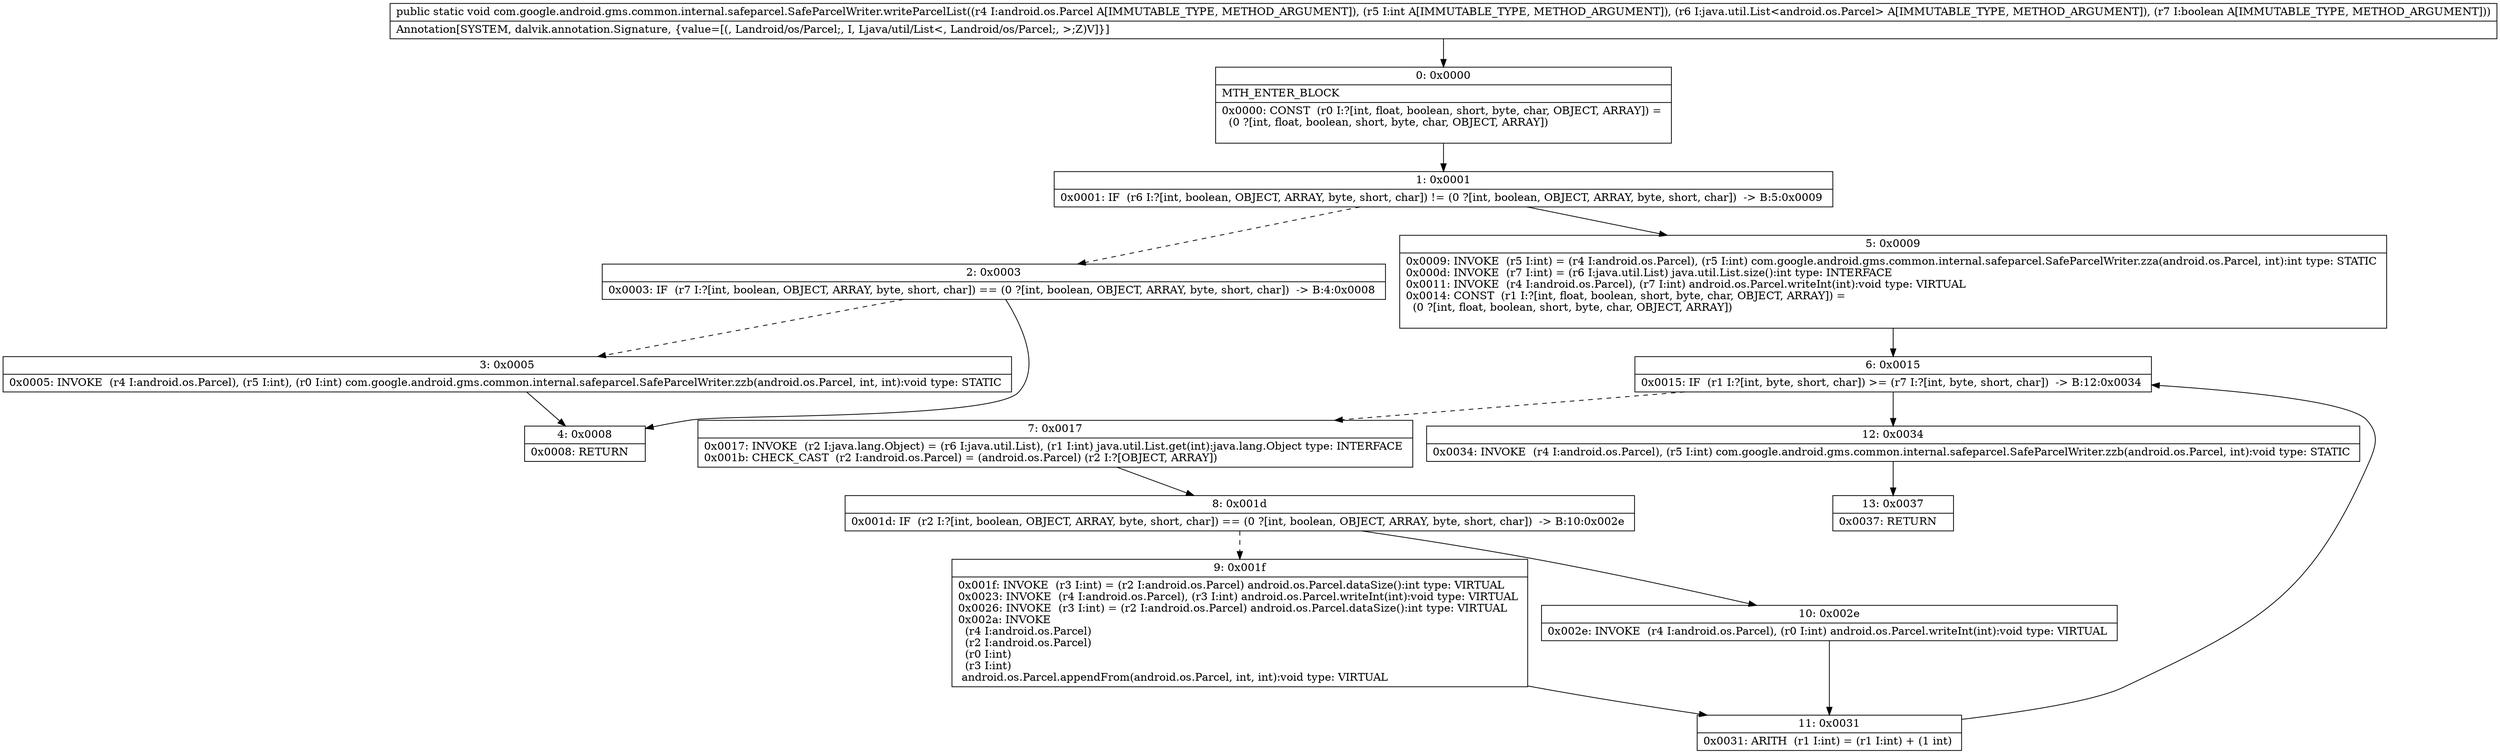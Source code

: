 digraph "CFG forcom.google.android.gms.common.internal.safeparcel.SafeParcelWriter.writeParcelList(Landroid\/os\/Parcel;ILjava\/util\/List;Z)V" {
Node_0 [shape=record,label="{0\:\ 0x0000|MTH_ENTER_BLOCK\l|0x0000: CONST  (r0 I:?[int, float, boolean, short, byte, char, OBJECT, ARRAY]) = \l  (0 ?[int, float, boolean, short, byte, char, OBJECT, ARRAY])\l \l}"];
Node_1 [shape=record,label="{1\:\ 0x0001|0x0001: IF  (r6 I:?[int, boolean, OBJECT, ARRAY, byte, short, char]) != (0 ?[int, boolean, OBJECT, ARRAY, byte, short, char])  \-\> B:5:0x0009 \l}"];
Node_2 [shape=record,label="{2\:\ 0x0003|0x0003: IF  (r7 I:?[int, boolean, OBJECT, ARRAY, byte, short, char]) == (0 ?[int, boolean, OBJECT, ARRAY, byte, short, char])  \-\> B:4:0x0008 \l}"];
Node_3 [shape=record,label="{3\:\ 0x0005|0x0005: INVOKE  (r4 I:android.os.Parcel), (r5 I:int), (r0 I:int) com.google.android.gms.common.internal.safeparcel.SafeParcelWriter.zzb(android.os.Parcel, int, int):void type: STATIC \l}"];
Node_4 [shape=record,label="{4\:\ 0x0008|0x0008: RETURN   \l}"];
Node_5 [shape=record,label="{5\:\ 0x0009|0x0009: INVOKE  (r5 I:int) = (r4 I:android.os.Parcel), (r5 I:int) com.google.android.gms.common.internal.safeparcel.SafeParcelWriter.zza(android.os.Parcel, int):int type: STATIC \l0x000d: INVOKE  (r7 I:int) = (r6 I:java.util.List) java.util.List.size():int type: INTERFACE \l0x0011: INVOKE  (r4 I:android.os.Parcel), (r7 I:int) android.os.Parcel.writeInt(int):void type: VIRTUAL \l0x0014: CONST  (r1 I:?[int, float, boolean, short, byte, char, OBJECT, ARRAY]) = \l  (0 ?[int, float, boolean, short, byte, char, OBJECT, ARRAY])\l \l}"];
Node_6 [shape=record,label="{6\:\ 0x0015|0x0015: IF  (r1 I:?[int, byte, short, char]) \>= (r7 I:?[int, byte, short, char])  \-\> B:12:0x0034 \l}"];
Node_7 [shape=record,label="{7\:\ 0x0017|0x0017: INVOKE  (r2 I:java.lang.Object) = (r6 I:java.util.List), (r1 I:int) java.util.List.get(int):java.lang.Object type: INTERFACE \l0x001b: CHECK_CAST  (r2 I:android.os.Parcel) = (android.os.Parcel) (r2 I:?[OBJECT, ARRAY]) \l}"];
Node_8 [shape=record,label="{8\:\ 0x001d|0x001d: IF  (r2 I:?[int, boolean, OBJECT, ARRAY, byte, short, char]) == (0 ?[int, boolean, OBJECT, ARRAY, byte, short, char])  \-\> B:10:0x002e \l}"];
Node_9 [shape=record,label="{9\:\ 0x001f|0x001f: INVOKE  (r3 I:int) = (r2 I:android.os.Parcel) android.os.Parcel.dataSize():int type: VIRTUAL \l0x0023: INVOKE  (r4 I:android.os.Parcel), (r3 I:int) android.os.Parcel.writeInt(int):void type: VIRTUAL \l0x0026: INVOKE  (r3 I:int) = (r2 I:android.os.Parcel) android.os.Parcel.dataSize():int type: VIRTUAL \l0x002a: INVOKE  \l  (r4 I:android.os.Parcel)\l  (r2 I:android.os.Parcel)\l  (r0 I:int)\l  (r3 I:int)\l android.os.Parcel.appendFrom(android.os.Parcel, int, int):void type: VIRTUAL \l}"];
Node_10 [shape=record,label="{10\:\ 0x002e|0x002e: INVOKE  (r4 I:android.os.Parcel), (r0 I:int) android.os.Parcel.writeInt(int):void type: VIRTUAL \l}"];
Node_11 [shape=record,label="{11\:\ 0x0031|0x0031: ARITH  (r1 I:int) = (r1 I:int) + (1 int) \l}"];
Node_12 [shape=record,label="{12\:\ 0x0034|0x0034: INVOKE  (r4 I:android.os.Parcel), (r5 I:int) com.google.android.gms.common.internal.safeparcel.SafeParcelWriter.zzb(android.os.Parcel, int):void type: STATIC \l}"];
Node_13 [shape=record,label="{13\:\ 0x0037|0x0037: RETURN   \l}"];
MethodNode[shape=record,label="{public static void com.google.android.gms.common.internal.safeparcel.SafeParcelWriter.writeParcelList((r4 I:android.os.Parcel A[IMMUTABLE_TYPE, METHOD_ARGUMENT]), (r5 I:int A[IMMUTABLE_TYPE, METHOD_ARGUMENT]), (r6 I:java.util.List\<android.os.Parcel\> A[IMMUTABLE_TYPE, METHOD_ARGUMENT]), (r7 I:boolean A[IMMUTABLE_TYPE, METHOD_ARGUMENT]))  | Annotation[SYSTEM, dalvik.annotation.Signature, \{value=[(, Landroid\/os\/Parcel;, I, Ljava\/util\/List\<, Landroid\/os\/Parcel;, \>;Z)V]\}]\l}"];
MethodNode -> Node_0;
Node_0 -> Node_1;
Node_1 -> Node_2[style=dashed];
Node_1 -> Node_5;
Node_2 -> Node_3[style=dashed];
Node_2 -> Node_4;
Node_3 -> Node_4;
Node_5 -> Node_6;
Node_6 -> Node_7[style=dashed];
Node_6 -> Node_12;
Node_7 -> Node_8;
Node_8 -> Node_9[style=dashed];
Node_8 -> Node_10;
Node_9 -> Node_11;
Node_10 -> Node_11;
Node_11 -> Node_6;
Node_12 -> Node_13;
}

